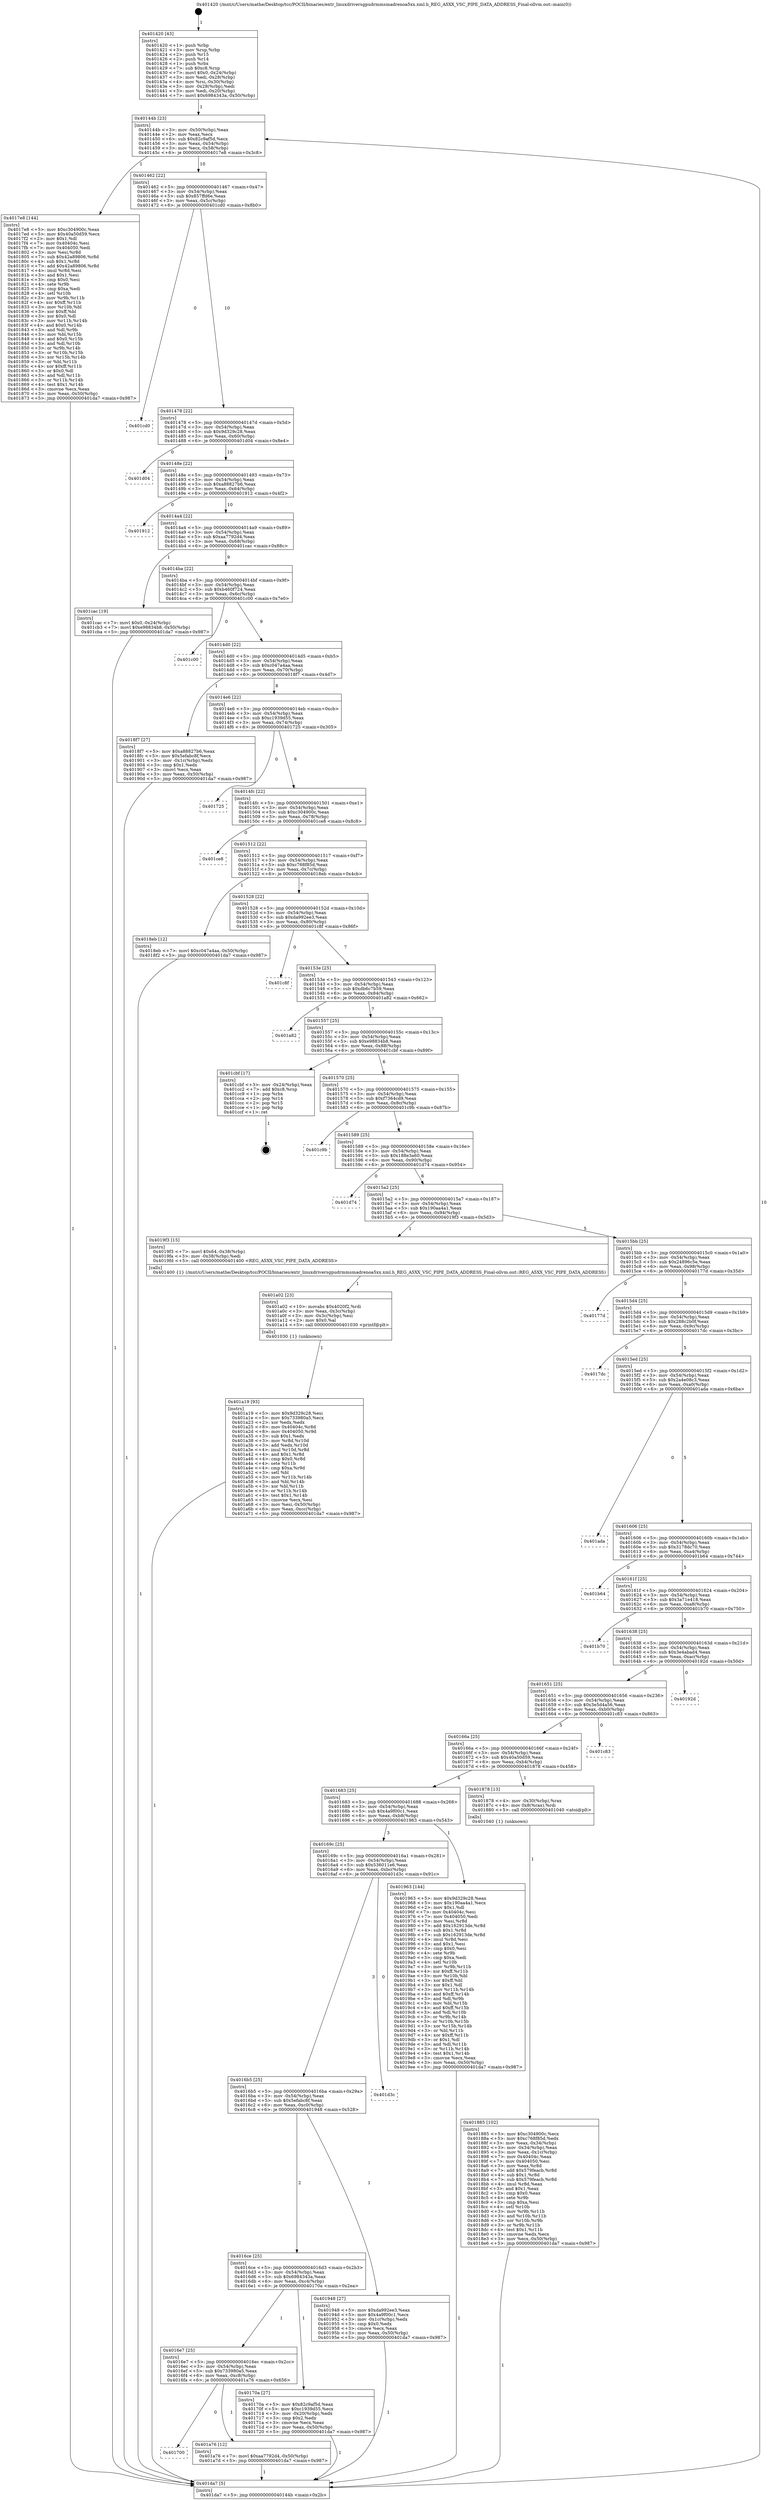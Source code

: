 digraph "0x401420" {
  label = "0x401420 (/mnt/c/Users/mathe/Desktop/tcc/POCII/binaries/extr_linuxdriversgpudrmmsmadrenoa5xx.xml.h_REG_A5XX_VSC_PIPE_DATA_ADDRESS_Final-ollvm.out::main(0))"
  labelloc = "t"
  node[shape=record]

  Entry [label="",width=0.3,height=0.3,shape=circle,fillcolor=black,style=filled]
  "0x40144b" [label="{
     0x40144b [23]\l
     | [instrs]\l
     &nbsp;&nbsp;0x40144b \<+3\>: mov -0x50(%rbp),%eax\l
     &nbsp;&nbsp;0x40144e \<+2\>: mov %eax,%ecx\l
     &nbsp;&nbsp;0x401450 \<+6\>: sub $0x82c9af5d,%ecx\l
     &nbsp;&nbsp;0x401456 \<+3\>: mov %eax,-0x54(%rbp)\l
     &nbsp;&nbsp;0x401459 \<+3\>: mov %ecx,-0x58(%rbp)\l
     &nbsp;&nbsp;0x40145c \<+6\>: je 00000000004017e8 \<main+0x3c8\>\l
  }"]
  "0x4017e8" [label="{
     0x4017e8 [144]\l
     | [instrs]\l
     &nbsp;&nbsp;0x4017e8 \<+5\>: mov $0xc304900c,%eax\l
     &nbsp;&nbsp;0x4017ed \<+5\>: mov $0x40a50d59,%ecx\l
     &nbsp;&nbsp;0x4017f2 \<+2\>: mov $0x1,%dl\l
     &nbsp;&nbsp;0x4017f4 \<+7\>: mov 0x40404c,%esi\l
     &nbsp;&nbsp;0x4017fb \<+7\>: mov 0x404050,%edi\l
     &nbsp;&nbsp;0x401802 \<+3\>: mov %esi,%r8d\l
     &nbsp;&nbsp;0x401805 \<+7\>: sub $0x42a89806,%r8d\l
     &nbsp;&nbsp;0x40180c \<+4\>: sub $0x1,%r8d\l
     &nbsp;&nbsp;0x401810 \<+7\>: add $0x42a89806,%r8d\l
     &nbsp;&nbsp;0x401817 \<+4\>: imul %r8d,%esi\l
     &nbsp;&nbsp;0x40181b \<+3\>: and $0x1,%esi\l
     &nbsp;&nbsp;0x40181e \<+3\>: cmp $0x0,%esi\l
     &nbsp;&nbsp;0x401821 \<+4\>: sete %r9b\l
     &nbsp;&nbsp;0x401825 \<+3\>: cmp $0xa,%edi\l
     &nbsp;&nbsp;0x401828 \<+4\>: setl %r10b\l
     &nbsp;&nbsp;0x40182c \<+3\>: mov %r9b,%r11b\l
     &nbsp;&nbsp;0x40182f \<+4\>: xor $0xff,%r11b\l
     &nbsp;&nbsp;0x401833 \<+3\>: mov %r10b,%bl\l
     &nbsp;&nbsp;0x401836 \<+3\>: xor $0xff,%bl\l
     &nbsp;&nbsp;0x401839 \<+3\>: xor $0x0,%dl\l
     &nbsp;&nbsp;0x40183c \<+3\>: mov %r11b,%r14b\l
     &nbsp;&nbsp;0x40183f \<+4\>: and $0x0,%r14b\l
     &nbsp;&nbsp;0x401843 \<+3\>: and %dl,%r9b\l
     &nbsp;&nbsp;0x401846 \<+3\>: mov %bl,%r15b\l
     &nbsp;&nbsp;0x401849 \<+4\>: and $0x0,%r15b\l
     &nbsp;&nbsp;0x40184d \<+3\>: and %dl,%r10b\l
     &nbsp;&nbsp;0x401850 \<+3\>: or %r9b,%r14b\l
     &nbsp;&nbsp;0x401853 \<+3\>: or %r10b,%r15b\l
     &nbsp;&nbsp;0x401856 \<+3\>: xor %r15b,%r14b\l
     &nbsp;&nbsp;0x401859 \<+3\>: or %bl,%r11b\l
     &nbsp;&nbsp;0x40185c \<+4\>: xor $0xff,%r11b\l
     &nbsp;&nbsp;0x401860 \<+3\>: or $0x0,%dl\l
     &nbsp;&nbsp;0x401863 \<+3\>: and %dl,%r11b\l
     &nbsp;&nbsp;0x401866 \<+3\>: or %r11b,%r14b\l
     &nbsp;&nbsp;0x401869 \<+4\>: test $0x1,%r14b\l
     &nbsp;&nbsp;0x40186d \<+3\>: cmovne %ecx,%eax\l
     &nbsp;&nbsp;0x401870 \<+3\>: mov %eax,-0x50(%rbp)\l
     &nbsp;&nbsp;0x401873 \<+5\>: jmp 0000000000401da7 \<main+0x987\>\l
  }"]
  "0x401462" [label="{
     0x401462 [22]\l
     | [instrs]\l
     &nbsp;&nbsp;0x401462 \<+5\>: jmp 0000000000401467 \<main+0x47\>\l
     &nbsp;&nbsp;0x401467 \<+3\>: mov -0x54(%rbp),%eax\l
     &nbsp;&nbsp;0x40146a \<+5\>: sub $0x857ffd6e,%eax\l
     &nbsp;&nbsp;0x40146f \<+3\>: mov %eax,-0x5c(%rbp)\l
     &nbsp;&nbsp;0x401472 \<+6\>: je 0000000000401cd0 \<main+0x8b0\>\l
  }"]
  Exit [label="",width=0.3,height=0.3,shape=circle,fillcolor=black,style=filled,peripheries=2]
  "0x401cd0" [label="{
     0x401cd0\l
  }", style=dashed]
  "0x401478" [label="{
     0x401478 [22]\l
     | [instrs]\l
     &nbsp;&nbsp;0x401478 \<+5\>: jmp 000000000040147d \<main+0x5d\>\l
     &nbsp;&nbsp;0x40147d \<+3\>: mov -0x54(%rbp),%eax\l
     &nbsp;&nbsp;0x401480 \<+5\>: sub $0x9d329c28,%eax\l
     &nbsp;&nbsp;0x401485 \<+3\>: mov %eax,-0x60(%rbp)\l
     &nbsp;&nbsp;0x401488 \<+6\>: je 0000000000401d04 \<main+0x8e4\>\l
  }"]
  "0x401700" [label="{
     0x401700\l
  }", style=dashed]
  "0x401d04" [label="{
     0x401d04\l
  }", style=dashed]
  "0x40148e" [label="{
     0x40148e [22]\l
     | [instrs]\l
     &nbsp;&nbsp;0x40148e \<+5\>: jmp 0000000000401493 \<main+0x73\>\l
     &nbsp;&nbsp;0x401493 \<+3\>: mov -0x54(%rbp),%eax\l
     &nbsp;&nbsp;0x401496 \<+5\>: sub $0xa88827b6,%eax\l
     &nbsp;&nbsp;0x40149b \<+3\>: mov %eax,-0x64(%rbp)\l
     &nbsp;&nbsp;0x40149e \<+6\>: je 0000000000401912 \<main+0x4f2\>\l
  }"]
  "0x401a76" [label="{
     0x401a76 [12]\l
     | [instrs]\l
     &nbsp;&nbsp;0x401a76 \<+7\>: movl $0xaa7792d4,-0x50(%rbp)\l
     &nbsp;&nbsp;0x401a7d \<+5\>: jmp 0000000000401da7 \<main+0x987\>\l
  }"]
  "0x401912" [label="{
     0x401912\l
  }", style=dashed]
  "0x4014a4" [label="{
     0x4014a4 [22]\l
     | [instrs]\l
     &nbsp;&nbsp;0x4014a4 \<+5\>: jmp 00000000004014a9 \<main+0x89\>\l
     &nbsp;&nbsp;0x4014a9 \<+3\>: mov -0x54(%rbp),%eax\l
     &nbsp;&nbsp;0x4014ac \<+5\>: sub $0xaa7792d4,%eax\l
     &nbsp;&nbsp;0x4014b1 \<+3\>: mov %eax,-0x68(%rbp)\l
     &nbsp;&nbsp;0x4014b4 \<+6\>: je 0000000000401cac \<main+0x88c\>\l
  }"]
  "0x401a19" [label="{
     0x401a19 [93]\l
     | [instrs]\l
     &nbsp;&nbsp;0x401a19 \<+5\>: mov $0x9d329c28,%esi\l
     &nbsp;&nbsp;0x401a1e \<+5\>: mov $0x733980a5,%ecx\l
     &nbsp;&nbsp;0x401a23 \<+2\>: xor %edx,%edx\l
     &nbsp;&nbsp;0x401a25 \<+8\>: mov 0x40404c,%r8d\l
     &nbsp;&nbsp;0x401a2d \<+8\>: mov 0x404050,%r9d\l
     &nbsp;&nbsp;0x401a35 \<+3\>: sub $0x1,%edx\l
     &nbsp;&nbsp;0x401a38 \<+3\>: mov %r8d,%r10d\l
     &nbsp;&nbsp;0x401a3b \<+3\>: add %edx,%r10d\l
     &nbsp;&nbsp;0x401a3e \<+4\>: imul %r10d,%r8d\l
     &nbsp;&nbsp;0x401a42 \<+4\>: and $0x1,%r8d\l
     &nbsp;&nbsp;0x401a46 \<+4\>: cmp $0x0,%r8d\l
     &nbsp;&nbsp;0x401a4a \<+4\>: sete %r11b\l
     &nbsp;&nbsp;0x401a4e \<+4\>: cmp $0xa,%r9d\l
     &nbsp;&nbsp;0x401a52 \<+3\>: setl %bl\l
     &nbsp;&nbsp;0x401a55 \<+3\>: mov %r11b,%r14b\l
     &nbsp;&nbsp;0x401a58 \<+3\>: and %bl,%r14b\l
     &nbsp;&nbsp;0x401a5b \<+3\>: xor %bl,%r11b\l
     &nbsp;&nbsp;0x401a5e \<+3\>: or %r11b,%r14b\l
     &nbsp;&nbsp;0x401a61 \<+4\>: test $0x1,%r14b\l
     &nbsp;&nbsp;0x401a65 \<+3\>: cmovne %ecx,%esi\l
     &nbsp;&nbsp;0x401a68 \<+3\>: mov %esi,-0x50(%rbp)\l
     &nbsp;&nbsp;0x401a6b \<+6\>: mov %eax,-0xcc(%rbp)\l
     &nbsp;&nbsp;0x401a71 \<+5\>: jmp 0000000000401da7 \<main+0x987\>\l
  }"]
  "0x401cac" [label="{
     0x401cac [19]\l
     | [instrs]\l
     &nbsp;&nbsp;0x401cac \<+7\>: movl $0x0,-0x24(%rbp)\l
     &nbsp;&nbsp;0x401cb3 \<+7\>: movl $0xe98834b8,-0x50(%rbp)\l
     &nbsp;&nbsp;0x401cba \<+5\>: jmp 0000000000401da7 \<main+0x987\>\l
  }"]
  "0x4014ba" [label="{
     0x4014ba [22]\l
     | [instrs]\l
     &nbsp;&nbsp;0x4014ba \<+5\>: jmp 00000000004014bf \<main+0x9f\>\l
     &nbsp;&nbsp;0x4014bf \<+3\>: mov -0x54(%rbp),%eax\l
     &nbsp;&nbsp;0x4014c2 \<+5\>: sub $0xb460f724,%eax\l
     &nbsp;&nbsp;0x4014c7 \<+3\>: mov %eax,-0x6c(%rbp)\l
     &nbsp;&nbsp;0x4014ca \<+6\>: je 0000000000401c00 \<main+0x7e0\>\l
  }"]
  "0x401a02" [label="{
     0x401a02 [23]\l
     | [instrs]\l
     &nbsp;&nbsp;0x401a02 \<+10\>: movabs $0x4020f2,%rdi\l
     &nbsp;&nbsp;0x401a0c \<+3\>: mov %eax,-0x3c(%rbp)\l
     &nbsp;&nbsp;0x401a0f \<+3\>: mov -0x3c(%rbp),%esi\l
     &nbsp;&nbsp;0x401a12 \<+2\>: mov $0x0,%al\l
     &nbsp;&nbsp;0x401a14 \<+5\>: call 0000000000401030 \<printf@plt\>\l
     | [calls]\l
     &nbsp;&nbsp;0x401030 \{1\} (unknown)\l
  }"]
  "0x401c00" [label="{
     0x401c00\l
  }", style=dashed]
  "0x4014d0" [label="{
     0x4014d0 [22]\l
     | [instrs]\l
     &nbsp;&nbsp;0x4014d0 \<+5\>: jmp 00000000004014d5 \<main+0xb5\>\l
     &nbsp;&nbsp;0x4014d5 \<+3\>: mov -0x54(%rbp),%eax\l
     &nbsp;&nbsp;0x4014d8 \<+5\>: sub $0xc047a4aa,%eax\l
     &nbsp;&nbsp;0x4014dd \<+3\>: mov %eax,-0x70(%rbp)\l
     &nbsp;&nbsp;0x4014e0 \<+6\>: je 00000000004018f7 \<main+0x4d7\>\l
  }"]
  "0x401885" [label="{
     0x401885 [102]\l
     | [instrs]\l
     &nbsp;&nbsp;0x401885 \<+5\>: mov $0xc304900c,%ecx\l
     &nbsp;&nbsp;0x40188a \<+5\>: mov $0xc768f85d,%edx\l
     &nbsp;&nbsp;0x40188f \<+3\>: mov %eax,-0x34(%rbp)\l
     &nbsp;&nbsp;0x401892 \<+3\>: mov -0x34(%rbp),%eax\l
     &nbsp;&nbsp;0x401895 \<+3\>: mov %eax,-0x1c(%rbp)\l
     &nbsp;&nbsp;0x401898 \<+7\>: mov 0x40404c,%eax\l
     &nbsp;&nbsp;0x40189f \<+7\>: mov 0x404050,%esi\l
     &nbsp;&nbsp;0x4018a6 \<+3\>: mov %eax,%r8d\l
     &nbsp;&nbsp;0x4018a9 \<+7\>: add $0x579feacb,%r8d\l
     &nbsp;&nbsp;0x4018b0 \<+4\>: sub $0x1,%r8d\l
     &nbsp;&nbsp;0x4018b4 \<+7\>: sub $0x579feacb,%r8d\l
     &nbsp;&nbsp;0x4018bb \<+4\>: imul %r8d,%eax\l
     &nbsp;&nbsp;0x4018bf \<+3\>: and $0x1,%eax\l
     &nbsp;&nbsp;0x4018c2 \<+3\>: cmp $0x0,%eax\l
     &nbsp;&nbsp;0x4018c5 \<+4\>: sete %r9b\l
     &nbsp;&nbsp;0x4018c9 \<+3\>: cmp $0xa,%esi\l
     &nbsp;&nbsp;0x4018cc \<+4\>: setl %r10b\l
     &nbsp;&nbsp;0x4018d0 \<+3\>: mov %r9b,%r11b\l
     &nbsp;&nbsp;0x4018d3 \<+3\>: and %r10b,%r11b\l
     &nbsp;&nbsp;0x4018d6 \<+3\>: xor %r10b,%r9b\l
     &nbsp;&nbsp;0x4018d9 \<+3\>: or %r9b,%r11b\l
     &nbsp;&nbsp;0x4018dc \<+4\>: test $0x1,%r11b\l
     &nbsp;&nbsp;0x4018e0 \<+3\>: cmovne %edx,%ecx\l
     &nbsp;&nbsp;0x4018e3 \<+3\>: mov %ecx,-0x50(%rbp)\l
     &nbsp;&nbsp;0x4018e6 \<+5\>: jmp 0000000000401da7 \<main+0x987\>\l
  }"]
  "0x4018f7" [label="{
     0x4018f7 [27]\l
     | [instrs]\l
     &nbsp;&nbsp;0x4018f7 \<+5\>: mov $0xa88827b6,%eax\l
     &nbsp;&nbsp;0x4018fc \<+5\>: mov $0x5efabc8f,%ecx\l
     &nbsp;&nbsp;0x401901 \<+3\>: mov -0x1c(%rbp),%edx\l
     &nbsp;&nbsp;0x401904 \<+3\>: cmp $0x1,%edx\l
     &nbsp;&nbsp;0x401907 \<+3\>: cmovl %ecx,%eax\l
     &nbsp;&nbsp;0x40190a \<+3\>: mov %eax,-0x50(%rbp)\l
     &nbsp;&nbsp;0x40190d \<+5\>: jmp 0000000000401da7 \<main+0x987\>\l
  }"]
  "0x4014e6" [label="{
     0x4014e6 [22]\l
     | [instrs]\l
     &nbsp;&nbsp;0x4014e6 \<+5\>: jmp 00000000004014eb \<main+0xcb\>\l
     &nbsp;&nbsp;0x4014eb \<+3\>: mov -0x54(%rbp),%eax\l
     &nbsp;&nbsp;0x4014ee \<+5\>: sub $0xc1939d55,%eax\l
     &nbsp;&nbsp;0x4014f3 \<+3\>: mov %eax,-0x74(%rbp)\l
     &nbsp;&nbsp;0x4014f6 \<+6\>: je 0000000000401725 \<main+0x305\>\l
  }"]
  "0x401420" [label="{
     0x401420 [43]\l
     | [instrs]\l
     &nbsp;&nbsp;0x401420 \<+1\>: push %rbp\l
     &nbsp;&nbsp;0x401421 \<+3\>: mov %rsp,%rbp\l
     &nbsp;&nbsp;0x401424 \<+2\>: push %r15\l
     &nbsp;&nbsp;0x401426 \<+2\>: push %r14\l
     &nbsp;&nbsp;0x401428 \<+1\>: push %rbx\l
     &nbsp;&nbsp;0x401429 \<+7\>: sub $0xc8,%rsp\l
     &nbsp;&nbsp;0x401430 \<+7\>: movl $0x0,-0x24(%rbp)\l
     &nbsp;&nbsp;0x401437 \<+3\>: mov %edi,-0x28(%rbp)\l
     &nbsp;&nbsp;0x40143a \<+4\>: mov %rsi,-0x30(%rbp)\l
     &nbsp;&nbsp;0x40143e \<+3\>: mov -0x28(%rbp),%edi\l
     &nbsp;&nbsp;0x401441 \<+3\>: mov %edi,-0x20(%rbp)\l
     &nbsp;&nbsp;0x401444 \<+7\>: movl $0x6984343a,-0x50(%rbp)\l
  }"]
  "0x401725" [label="{
     0x401725\l
  }", style=dashed]
  "0x4014fc" [label="{
     0x4014fc [22]\l
     | [instrs]\l
     &nbsp;&nbsp;0x4014fc \<+5\>: jmp 0000000000401501 \<main+0xe1\>\l
     &nbsp;&nbsp;0x401501 \<+3\>: mov -0x54(%rbp),%eax\l
     &nbsp;&nbsp;0x401504 \<+5\>: sub $0xc304900c,%eax\l
     &nbsp;&nbsp;0x401509 \<+3\>: mov %eax,-0x78(%rbp)\l
     &nbsp;&nbsp;0x40150c \<+6\>: je 0000000000401ce8 \<main+0x8c8\>\l
  }"]
  "0x401da7" [label="{
     0x401da7 [5]\l
     | [instrs]\l
     &nbsp;&nbsp;0x401da7 \<+5\>: jmp 000000000040144b \<main+0x2b\>\l
  }"]
  "0x401ce8" [label="{
     0x401ce8\l
  }", style=dashed]
  "0x401512" [label="{
     0x401512 [22]\l
     | [instrs]\l
     &nbsp;&nbsp;0x401512 \<+5\>: jmp 0000000000401517 \<main+0xf7\>\l
     &nbsp;&nbsp;0x401517 \<+3\>: mov -0x54(%rbp),%eax\l
     &nbsp;&nbsp;0x40151a \<+5\>: sub $0xc768f85d,%eax\l
     &nbsp;&nbsp;0x40151f \<+3\>: mov %eax,-0x7c(%rbp)\l
     &nbsp;&nbsp;0x401522 \<+6\>: je 00000000004018eb \<main+0x4cb\>\l
  }"]
  "0x4016e7" [label="{
     0x4016e7 [25]\l
     | [instrs]\l
     &nbsp;&nbsp;0x4016e7 \<+5\>: jmp 00000000004016ec \<main+0x2cc\>\l
     &nbsp;&nbsp;0x4016ec \<+3\>: mov -0x54(%rbp),%eax\l
     &nbsp;&nbsp;0x4016ef \<+5\>: sub $0x733980a5,%eax\l
     &nbsp;&nbsp;0x4016f4 \<+6\>: mov %eax,-0xc8(%rbp)\l
     &nbsp;&nbsp;0x4016fa \<+6\>: je 0000000000401a76 \<main+0x656\>\l
  }"]
  "0x4018eb" [label="{
     0x4018eb [12]\l
     | [instrs]\l
     &nbsp;&nbsp;0x4018eb \<+7\>: movl $0xc047a4aa,-0x50(%rbp)\l
     &nbsp;&nbsp;0x4018f2 \<+5\>: jmp 0000000000401da7 \<main+0x987\>\l
  }"]
  "0x401528" [label="{
     0x401528 [22]\l
     | [instrs]\l
     &nbsp;&nbsp;0x401528 \<+5\>: jmp 000000000040152d \<main+0x10d\>\l
     &nbsp;&nbsp;0x40152d \<+3\>: mov -0x54(%rbp),%eax\l
     &nbsp;&nbsp;0x401530 \<+5\>: sub $0xda992ee3,%eax\l
     &nbsp;&nbsp;0x401535 \<+3\>: mov %eax,-0x80(%rbp)\l
     &nbsp;&nbsp;0x401538 \<+6\>: je 0000000000401c8f \<main+0x86f\>\l
  }"]
  "0x40170a" [label="{
     0x40170a [27]\l
     | [instrs]\l
     &nbsp;&nbsp;0x40170a \<+5\>: mov $0x82c9af5d,%eax\l
     &nbsp;&nbsp;0x40170f \<+5\>: mov $0xc1939d55,%ecx\l
     &nbsp;&nbsp;0x401714 \<+3\>: mov -0x20(%rbp),%edx\l
     &nbsp;&nbsp;0x401717 \<+3\>: cmp $0x2,%edx\l
     &nbsp;&nbsp;0x40171a \<+3\>: cmovne %ecx,%eax\l
     &nbsp;&nbsp;0x40171d \<+3\>: mov %eax,-0x50(%rbp)\l
     &nbsp;&nbsp;0x401720 \<+5\>: jmp 0000000000401da7 \<main+0x987\>\l
  }"]
  "0x401c8f" [label="{
     0x401c8f\l
  }", style=dashed]
  "0x40153e" [label="{
     0x40153e [25]\l
     | [instrs]\l
     &nbsp;&nbsp;0x40153e \<+5\>: jmp 0000000000401543 \<main+0x123\>\l
     &nbsp;&nbsp;0x401543 \<+3\>: mov -0x54(%rbp),%eax\l
     &nbsp;&nbsp;0x401546 \<+5\>: sub $0xdb6c7b59,%eax\l
     &nbsp;&nbsp;0x40154b \<+6\>: mov %eax,-0x84(%rbp)\l
     &nbsp;&nbsp;0x401551 \<+6\>: je 0000000000401a82 \<main+0x662\>\l
  }"]
  "0x4016ce" [label="{
     0x4016ce [25]\l
     | [instrs]\l
     &nbsp;&nbsp;0x4016ce \<+5\>: jmp 00000000004016d3 \<main+0x2b3\>\l
     &nbsp;&nbsp;0x4016d3 \<+3\>: mov -0x54(%rbp),%eax\l
     &nbsp;&nbsp;0x4016d6 \<+5\>: sub $0x6984343a,%eax\l
     &nbsp;&nbsp;0x4016db \<+6\>: mov %eax,-0xc4(%rbp)\l
     &nbsp;&nbsp;0x4016e1 \<+6\>: je 000000000040170a \<main+0x2ea\>\l
  }"]
  "0x401a82" [label="{
     0x401a82\l
  }", style=dashed]
  "0x401557" [label="{
     0x401557 [25]\l
     | [instrs]\l
     &nbsp;&nbsp;0x401557 \<+5\>: jmp 000000000040155c \<main+0x13c\>\l
     &nbsp;&nbsp;0x40155c \<+3\>: mov -0x54(%rbp),%eax\l
     &nbsp;&nbsp;0x40155f \<+5\>: sub $0xe98834b8,%eax\l
     &nbsp;&nbsp;0x401564 \<+6\>: mov %eax,-0x88(%rbp)\l
     &nbsp;&nbsp;0x40156a \<+6\>: je 0000000000401cbf \<main+0x89f\>\l
  }"]
  "0x401948" [label="{
     0x401948 [27]\l
     | [instrs]\l
     &nbsp;&nbsp;0x401948 \<+5\>: mov $0xda992ee3,%eax\l
     &nbsp;&nbsp;0x40194d \<+5\>: mov $0x4a9f00c1,%ecx\l
     &nbsp;&nbsp;0x401952 \<+3\>: mov -0x1c(%rbp),%edx\l
     &nbsp;&nbsp;0x401955 \<+3\>: cmp $0x0,%edx\l
     &nbsp;&nbsp;0x401958 \<+3\>: cmove %ecx,%eax\l
     &nbsp;&nbsp;0x40195b \<+3\>: mov %eax,-0x50(%rbp)\l
     &nbsp;&nbsp;0x40195e \<+5\>: jmp 0000000000401da7 \<main+0x987\>\l
  }"]
  "0x401cbf" [label="{
     0x401cbf [17]\l
     | [instrs]\l
     &nbsp;&nbsp;0x401cbf \<+3\>: mov -0x24(%rbp),%eax\l
     &nbsp;&nbsp;0x401cc2 \<+7\>: add $0xc8,%rsp\l
     &nbsp;&nbsp;0x401cc9 \<+1\>: pop %rbx\l
     &nbsp;&nbsp;0x401cca \<+2\>: pop %r14\l
     &nbsp;&nbsp;0x401ccc \<+2\>: pop %r15\l
     &nbsp;&nbsp;0x401cce \<+1\>: pop %rbp\l
     &nbsp;&nbsp;0x401ccf \<+1\>: ret\l
  }"]
  "0x401570" [label="{
     0x401570 [25]\l
     | [instrs]\l
     &nbsp;&nbsp;0x401570 \<+5\>: jmp 0000000000401575 \<main+0x155\>\l
     &nbsp;&nbsp;0x401575 \<+3\>: mov -0x54(%rbp),%eax\l
     &nbsp;&nbsp;0x401578 \<+5\>: sub $0xf7364cd9,%eax\l
     &nbsp;&nbsp;0x40157d \<+6\>: mov %eax,-0x8c(%rbp)\l
     &nbsp;&nbsp;0x401583 \<+6\>: je 0000000000401c9b \<main+0x87b\>\l
  }"]
  "0x4016b5" [label="{
     0x4016b5 [25]\l
     | [instrs]\l
     &nbsp;&nbsp;0x4016b5 \<+5\>: jmp 00000000004016ba \<main+0x29a\>\l
     &nbsp;&nbsp;0x4016ba \<+3\>: mov -0x54(%rbp),%eax\l
     &nbsp;&nbsp;0x4016bd \<+5\>: sub $0x5efabc8f,%eax\l
     &nbsp;&nbsp;0x4016c2 \<+6\>: mov %eax,-0xc0(%rbp)\l
     &nbsp;&nbsp;0x4016c8 \<+6\>: je 0000000000401948 \<main+0x528\>\l
  }"]
  "0x401c9b" [label="{
     0x401c9b\l
  }", style=dashed]
  "0x401589" [label="{
     0x401589 [25]\l
     | [instrs]\l
     &nbsp;&nbsp;0x401589 \<+5\>: jmp 000000000040158e \<main+0x16e\>\l
     &nbsp;&nbsp;0x40158e \<+3\>: mov -0x54(%rbp),%eax\l
     &nbsp;&nbsp;0x401591 \<+5\>: sub $0x188e3a60,%eax\l
     &nbsp;&nbsp;0x401596 \<+6\>: mov %eax,-0x90(%rbp)\l
     &nbsp;&nbsp;0x40159c \<+6\>: je 0000000000401d74 \<main+0x954\>\l
  }"]
  "0x401d3c" [label="{
     0x401d3c\l
  }", style=dashed]
  "0x401d74" [label="{
     0x401d74\l
  }", style=dashed]
  "0x4015a2" [label="{
     0x4015a2 [25]\l
     | [instrs]\l
     &nbsp;&nbsp;0x4015a2 \<+5\>: jmp 00000000004015a7 \<main+0x187\>\l
     &nbsp;&nbsp;0x4015a7 \<+3\>: mov -0x54(%rbp),%eax\l
     &nbsp;&nbsp;0x4015aa \<+5\>: sub $0x190aa4a1,%eax\l
     &nbsp;&nbsp;0x4015af \<+6\>: mov %eax,-0x94(%rbp)\l
     &nbsp;&nbsp;0x4015b5 \<+6\>: je 00000000004019f3 \<main+0x5d3\>\l
  }"]
  "0x40169c" [label="{
     0x40169c [25]\l
     | [instrs]\l
     &nbsp;&nbsp;0x40169c \<+5\>: jmp 00000000004016a1 \<main+0x281\>\l
     &nbsp;&nbsp;0x4016a1 \<+3\>: mov -0x54(%rbp),%eax\l
     &nbsp;&nbsp;0x4016a4 \<+5\>: sub $0x536011e6,%eax\l
     &nbsp;&nbsp;0x4016a9 \<+6\>: mov %eax,-0xbc(%rbp)\l
     &nbsp;&nbsp;0x4016af \<+6\>: je 0000000000401d3c \<main+0x91c\>\l
  }"]
  "0x4019f3" [label="{
     0x4019f3 [15]\l
     | [instrs]\l
     &nbsp;&nbsp;0x4019f3 \<+7\>: movl $0x64,-0x38(%rbp)\l
     &nbsp;&nbsp;0x4019fa \<+3\>: mov -0x38(%rbp),%edi\l
     &nbsp;&nbsp;0x4019fd \<+5\>: call 0000000000401400 \<REG_A5XX_VSC_PIPE_DATA_ADDRESS\>\l
     | [calls]\l
     &nbsp;&nbsp;0x401400 \{1\} (/mnt/c/Users/mathe/Desktop/tcc/POCII/binaries/extr_linuxdriversgpudrmmsmadrenoa5xx.xml.h_REG_A5XX_VSC_PIPE_DATA_ADDRESS_Final-ollvm.out::REG_A5XX_VSC_PIPE_DATA_ADDRESS)\l
  }"]
  "0x4015bb" [label="{
     0x4015bb [25]\l
     | [instrs]\l
     &nbsp;&nbsp;0x4015bb \<+5\>: jmp 00000000004015c0 \<main+0x1a0\>\l
     &nbsp;&nbsp;0x4015c0 \<+3\>: mov -0x54(%rbp),%eax\l
     &nbsp;&nbsp;0x4015c3 \<+5\>: sub $0x24896c5e,%eax\l
     &nbsp;&nbsp;0x4015c8 \<+6\>: mov %eax,-0x98(%rbp)\l
     &nbsp;&nbsp;0x4015ce \<+6\>: je 000000000040177d \<main+0x35d\>\l
  }"]
  "0x401963" [label="{
     0x401963 [144]\l
     | [instrs]\l
     &nbsp;&nbsp;0x401963 \<+5\>: mov $0x9d329c28,%eax\l
     &nbsp;&nbsp;0x401968 \<+5\>: mov $0x190aa4a1,%ecx\l
     &nbsp;&nbsp;0x40196d \<+2\>: mov $0x1,%dl\l
     &nbsp;&nbsp;0x40196f \<+7\>: mov 0x40404c,%esi\l
     &nbsp;&nbsp;0x401976 \<+7\>: mov 0x404050,%edi\l
     &nbsp;&nbsp;0x40197d \<+3\>: mov %esi,%r8d\l
     &nbsp;&nbsp;0x401980 \<+7\>: add $0x162913de,%r8d\l
     &nbsp;&nbsp;0x401987 \<+4\>: sub $0x1,%r8d\l
     &nbsp;&nbsp;0x40198b \<+7\>: sub $0x162913de,%r8d\l
     &nbsp;&nbsp;0x401992 \<+4\>: imul %r8d,%esi\l
     &nbsp;&nbsp;0x401996 \<+3\>: and $0x1,%esi\l
     &nbsp;&nbsp;0x401999 \<+3\>: cmp $0x0,%esi\l
     &nbsp;&nbsp;0x40199c \<+4\>: sete %r9b\l
     &nbsp;&nbsp;0x4019a0 \<+3\>: cmp $0xa,%edi\l
     &nbsp;&nbsp;0x4019a3 \<+4\>: setl %r10b\l
     &nbsp;&nbsp;0x4019a7 \<+3\>: mov %r9b,%r11b\l
     &nbsp;&nbsp;0x4019aa \<+4\>: xor $0xff,%r11b\l
     &nbsp;&nbsp;0x4019ae \<+3\>: mov %r10b,%bl\l
     &nbsp;&nbsp;0x4019b1 \<+3\>: xor $0xff,%bl\l
     &nbsp;&nbsp;0x4019b4 \<+3\>: xor $0x1,%dl\l
     &nbsp;&nbsp;0x4019b7 \<+3\>: mov %r11b,%r14b\l
     &nbsp;&nbsp;0x4019ba \<+4\>: and $0xff,%r14b\l
     &nbsp;&nbsp;0x4019be \<+3\>: and %dl,%r9b\l
     &nbsp;&nbsp;0x4019c1 \<+3\>: mov %bl,%r15b\l
     &nbsp;&nbsp;0x4019c4 \<+4\>: and $0xff,%r15b\l
     &nbsp;&nbsp;0x4019c8 \<+3\>: and %dl,%r10b\l
     &nbsp;&nbsp;0x4019cb \<+3\>: or %r9b,%r14b\l
     &nbsp;&nbsp;0x4019ce \<+3\>: or %r10b,%r15b\l
     &nbsp;&nbsp;0x4019d1 \<+3\>: xor %r15b,%r14b\l
     &nbsp;&nbsp;0x4019d4 \<+3\>: or %bl,%r11b\l
     &nbsp;&nbsp;0x4019d7 \<+4\>: xor $0xff,%r11b\l
     &nbsp;&nbsp;0x4019db \<+3\>: or $0x1,%dl\l
     &nbsp;&nbsp;0x4019de \<+3\>: and %dl,%r11b\l
     &nbsp;&nbsp;0x4019e1 \<+3\>: or %r11b,%r14b\l
     &nbsp;&nbsp;0x4019e4 \<+4\>: test $0x1,%r14b\l
     &nbsp;&nbsp;0x4019e8 \<+3\>: cmovne %ecx,%eax\l
     &nbsp;&nbsp;0x4019eb \<+3\>: mov %eax,-0x50(%rbp)\l
     &nbsp;&nbsp;0x4019ee \<+5\>: jmp 0000000000401da7 \<main+0x987\>\l
  }"]
  "0x40177d" [label="{
     0x40177d\l
  }", style=dashed]
  "0x4015d4" [label="{
     0x4015d4 [25]\l
     | [instrs]\l
     &nbsp;&nbsp;0x4015d4 \<+5\>: jmp 00000000004015d9 \<main+0x1b9\>\l
     &nbsp;&nbsp;0x4015d9 \<+3\>: mov -0x54(%rbp),%eax\l
     &nbsp;&nbsp;0x4015dc \<+5\>: sub $0x288c2b0f,%eax\l
     &nbsp;&nbsp;0x4015e1 \<+6\>: mov %eax,-0x9c(%rbp)\l
     &nbsp;&nbsp;0x4015e7 \<+6\>: je 00000000004017dc \<main+0x3bc\>\l
  }"]
  "0x401683" [label="{
     0x401683 [25]\l
     | [instrs]\l
     &nbsp;&nbsp;0x401683 \<+5\>: jmp 0000000000401688 \<main+0x268\>\l
     &nbsp;&nbsp;0x401688 \<+3\>: mov -0x54(%rbp),%eax\l
     &nbsp;&nbsp;0x40168b \<+5\>: sub $0x4a9f00c1,%eax\l
     &nbsp;&nbsp;0x401690 \<+6\>: mov %eax,-0xb8(%rbp)\l
     &nbsp;&nbsp;0x401696 \<+6\>: je 0000000000401963 \<main+0x543\>\l
  }"]
  "0x4017dc" [label="{
     0x4017dc\l
  }", style=dashed]
  "0x4015ed" [label="{
     0x4015ed [25]\l
     | [instrs]\l
     &nbsp;&nbsp;0x4015ed \<+5\>: jmp 00000000004015f2 \<main+0x1d2\>\l
     &nbsp;&nbsp;0x4015f2 \<+3\>: mov -0x54(%rbp),%eax\l
     &nbsp;&nbsp;0x4015f5 \<+5\>: sub $0x2a4e08c3,%eax\l
     &nbsp;&nbsp;0x4015fa \<+6\>: mov %eax,-0xa0(%rbp)\l
     &nbsp;&nbsp;0x401600 \<+6\>: je 0000000000401ada \<main+0x6ba\>\l
  }"]
  "0x401878" [label="{
     0x401878 [13]\l
     | [instrs]\l
     &nbsp;&nbsp;0x401878 \<+4\>: mov -0x30(%rbp),%rax\l
     &nbsp;&nbsp;0x40187c \<+4\>: mov 0x8(%rax),%rdi\l
     &nbsp;&nbsp;0x401880 \<+5\>: call 0000000000401040 \<atoi@plt\>\l
     | [calls]\l
     &nbsp;&nbsp;0x401040 \{1\} (unknown)\l
  }"]
  "0x401ada" [label="{
     0x401ada\l
  }", style=dashed]
  "0x401606" [label="{
     0x401606 [25]\l
     | [instrs]\l
     &nbsp;&nbsp;0x401606 \<+5\>: jmp 000000000040160b \<main+0x1eb\>\l
     &nbsp;&nbsp;0x40160b \<+3\>: mov -0x54(%rbp),%eax\l
     &nbsp;&nbsp;0x40160e \<+5\>: sub $0x3178dc70,%eax\l
     &nbsp;&nbsp;0x401613 \<+6\>: mov %eax,-0xa4(%rbp)\l
     &nbsp;&nbsp;0x401619 \<+6\>: je 0000000000401b64 \<main+0x744\>\l
  }"]
  "0x40166a" [label="{
     0x40166a [25]\l
     | [instrs]\l
     &nbsp;&nbsp;0x40166a \<+5\>: jmp 000000000040166f \<main+0x24f\>\l
     &nbsp;&nbsp;0x40166f \<+3\>: mov -0x54(%rbp),%eax\l
     &nbsp;&nbsp;0x401672 \<+5\>: sub $0x40a50d59,%eax\l
     &nbsp;&nbsp;0x401677 \<+6\>: mov %eax,-0xb4(%rbp)\l
     &nbsp;&nbsp;0x40167d \<+6\>: je 0000000000401878 \<main+0x458\>\l
  }"]
  "0x401b64" [label="{
     0x401b64\l
  }", style=dashed]
  "0x40161f" [label="{
     0x40161f [25]\l
     | [instrs]\l
     &nbsp;&nbsp;0x40161f \<+5\>: jmp 0000000000401624 \<main+0x204\>\l
     &nbsp;&nbsp;0x401624 \<+3\>: mov -0x54(%rbp),%eax\l
     &nbsp;&nbsp;0x401627 \<+5\>: sub $0x3a71e418,%eax\l
     &nbsp;&nbsp;0x40162c \<+6\>: mov %eax,-0xa8(%rbp)\l
     &nbsp;&nbsp;0x401632 \<+6\>: je 0000000000401b70 \<main+0x750\>\l
  }"]
  "0x401c83" [label="{
     0x401c83\l
  }", style=dashed]
  "0x401b70" [label="{
     0x401b70\l
  }", style=dashed]
  "0x401638" [label="{
     0x401638 [25]\l
     | [instrs]\l
     &nbsp;&nbsp;0x401638 \<+5\>: jmp 000000000040163d \<main+0x21d\>\l
     &nbsp;&nbsp;0x40163d \<+3\>: mov -0x54(%rbp),%eax\l
     &nbsp;&nbsp;0x401640 \<+5\>: sub $0x3e4abad4,%eax\l
     &nbsp;&nbsp;0x401645 \<+6\>: mov %eax,-0xac(%rbp)\l
     &nbsp;&nbsp;0x40164b \<+6\>: je 000000000040192d \<main+0x50d\>\l
  }"]
  "0x401651" [label="{
     0x401651 [25]\l
     | [instrs]\l
     &nbsp;&nbsp;0x401651 \<+5\>: jmp 0000000000401656 \<main+0x236\>\l
     &nbsp;&nbsp;0x401656 \<+3\>: mov -0x54(%rbp),%eax\l
     &nbsp;&nbsp;0x401659 \<+5\>: sub $0x3e5d4a56,%eax\l
     &nbsp;&nbsp;0x40165e \<+6\>: mov %eax,-0xb0(%rbp)\l
     &nbsp;&nbsp;0x401664 \<+6\>: je 0000000000401c83 \<main+0x863\>\l
  }"]
  "0x40192d" [label="{
     0x40192d\l
  }", style=dashed]
  Entry -> "0x401420" [label=" 1"]
  "0x40144b" -> "0x4017e8" [label=" 1"]
  "0x40144b" -> "0x401462" [label=" 10"]
  "0x401cbf" -> Exit [label=" 1"]
  "0x401462" -> "0x401cd0" [label=" 0"]
  "0x401462" -> "0x401478" [label=" 10"]
  "0x401cac" -> "0x401da7" [label=" 1"]
  "0x401478" -> "0x401d04" [label=" 0"]
  "0x401478" -> "0x40148e" [label=" 10"]
  "0x401a76" -> "0x401da7" [label=" 1"]
  "0x40148e" -> "0x401912" [label=" 0"]
  "0x40148e" -> "0x4014a4" [label=" 10"]
  "0x4016e7" -> "0x401700" [label=" 0"]
  "0x4014a4" -> "0x401cac" [label=" 1"]
  "0x4014a4" -> "0x4014ba" [label=" 9"]
  "0x4016e7" -> "0x401a76" [label=" 1"]
  "0x4014ba" -> "0x401c00" [label=" 0"]
  "0x4014ba" -> "0x4014d0" [label=" 9"]
  "0x401a19" -> "0x401da7" [label=" 1"]
  "0x4014d0" -> "0x4018f7" [label=" 1"]
  "0x4014d0" -> "0x4014e6" [label=" 8"]
  "0x401a02" -> "0x401a19" [label=" 1"]
  "0x4014e6" -> "0x401725" [label=" 0"]
  "0x4014e6" -> "0x4014fc" [label=" 8"]
  "0x4019f3" -> "0x401a02" [label=" 1"]
  "0x4014fc" -> "0x401ce8" [label=" 0"]
  "0x4014fc" -> "0x401512" [label=" 8"]
  "0x401963" -> "0x401da7" [label=" 1"]
  "0x401512" -> "0x4018eb" [label=" 1"]
  "0x401512" -> "0x401528" [label=" 7"]
  "0x401948" -> "0x401da7" [label=" 1"]
  "0x401528" -> "0x401c8f" [label=" 0"]
  "0x401528" -> "0x40153e" [label=" 7"]
  "0x4018f7" -> "0x401da7" [label=" 1"]
  "0x40153e" -> "0x401a82" [label=" 0"]
  "0x40153e" -> "0x401557" [label=" 7"]
  "0x401885" -> "0x401da7" [label=" 1"]
  "0x401557" -> "0x401cbf" [label=" 1"]
  "0x401557" -> "0x401570" [label=" 6"]
  "0x401878" -> "0x401885" [label=" 1"]
  "0x401570" -> "0x401c9b" [label=" 0"]
  "0x401570" -> "0x401589" [label=" 6"]
  "0x401da7" -> "0x40144b" [label=" 10"]
  "0x401589" -> "0x401d74" [label=" 0"]
  "0x401589" -> "0x4015a2" [label=" 6"]
  "0x401420" -> "0x40144b" [label=" 1"]
  "0x4015a2" -> "0x4019f3" [label=" 1"]
  "0x4015a2" -> "0x4015bb" [label=" 5"]
  "0x4016ce" -> "0x4016e7" [label=" 1"]
  "0x4015bb" -> "0x40177d" [label=" 0"]
  "0x4015bb" -> "0x4015d4" [label=" 5"]
  "0x4016ce" -> "0x40170a" [label=" 1"]
  "0x4015d4" -> "0x4017dc" [label=" 0"]
  "0x4015d4" -> "0x4015ed" [label=" 5"]
  "0x4016b5" -> "0x4016ce" [label=" 2"]
  "0x4015ed" -> "0x401ada" [label=" 0"]
  "0x4015ed" -> "0x401606" [label=" 5"]
  "0x4016b5" -> "0x401948" [label=" 1"]
  "0x401606" -> "0x401b64" [label=" 0"]
  "0x401606" -> "0x40161f" [label=" 5"]
  "0x40169c" -> "0x4016b5" [label=" 3"]
  "0x40161f" -> "0x401b70" [label=" 0"]
  "0x40161f" -> "0x401638" [label=" 5"]
  "0x40169c" -> "0x401d3c" [label=" 0"]
  "0x401638" -> "0x40192d" [label=" 0"]
  "0x401638" -> "0x401651" [label=" 5"]
  "0x40170a" -> "0x401da7" [label=" 1"]
  "0x401651" -> "0x401c83" [label=" 0"]
  "0x401651" -> "0x40166a" [label=" 5"]
  "0x4017e8" -> "0x401da7" [label=" 1"]
  "0x40166a" -> "0x401878" [label=" 1"]
  "0x40166a" -> "0x401683" [label=" 4"]
  "0x4018eb" -> "0x401da7" [label=" 1"]
  "0x401683" -> "0x401963" [label=" 1"]
  "0x401683" -> "0x40169c" [label=" 3"]
}
